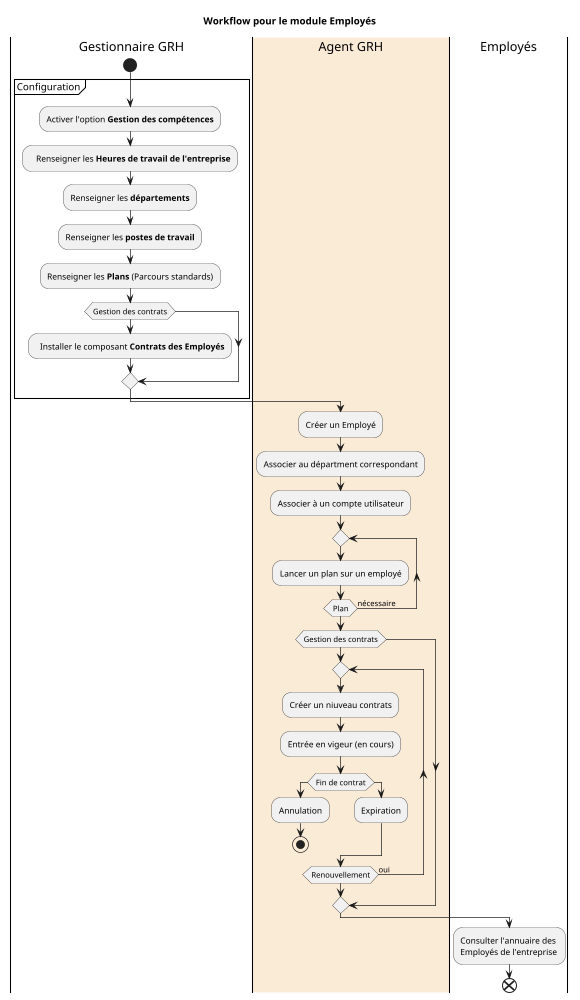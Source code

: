 
@startuml activity-employes
title Workflow pour le module Employés
scale 100 width
scale 1000 height

|Gestionnaire GRH|
start
partition Configuration {
    :Activer l'option **Gestion des compétences**;
    :   Renseigner les **Heures de travail de l'entreprise**;
    :Renseigner les **départements**;
    :Renseigner les **postes de travail**;
    :Renseigner les **Plans** (Parcours standards);
    if (Gestion des contrats) then
        :  Installer le composant **Contrats des Employés**;
    endif
}
|#AntiqueWhite|Agent GRH|

:Créer un Employé;
:Associer au départment correspondant;    
:Associer à un compte utilisateur;    

repeat
    :Lancer un plan sur un employé;
repeat while (Plan) is (nécessaire)

if (Gestion des contrats) then
    repeat 
        :Créer un niuveau contrats;
        :Entrée en vigeur (en cours);
        if (Fin de contrat) then
        :Annulation;
        stop
        else
        :Expiration;
        endif
    repeat while (Renouvellement) is (oui)
endif


|Employés|
:Consulter l'annuaire des \nEmployés de l'entreprise;

end

@enduml
